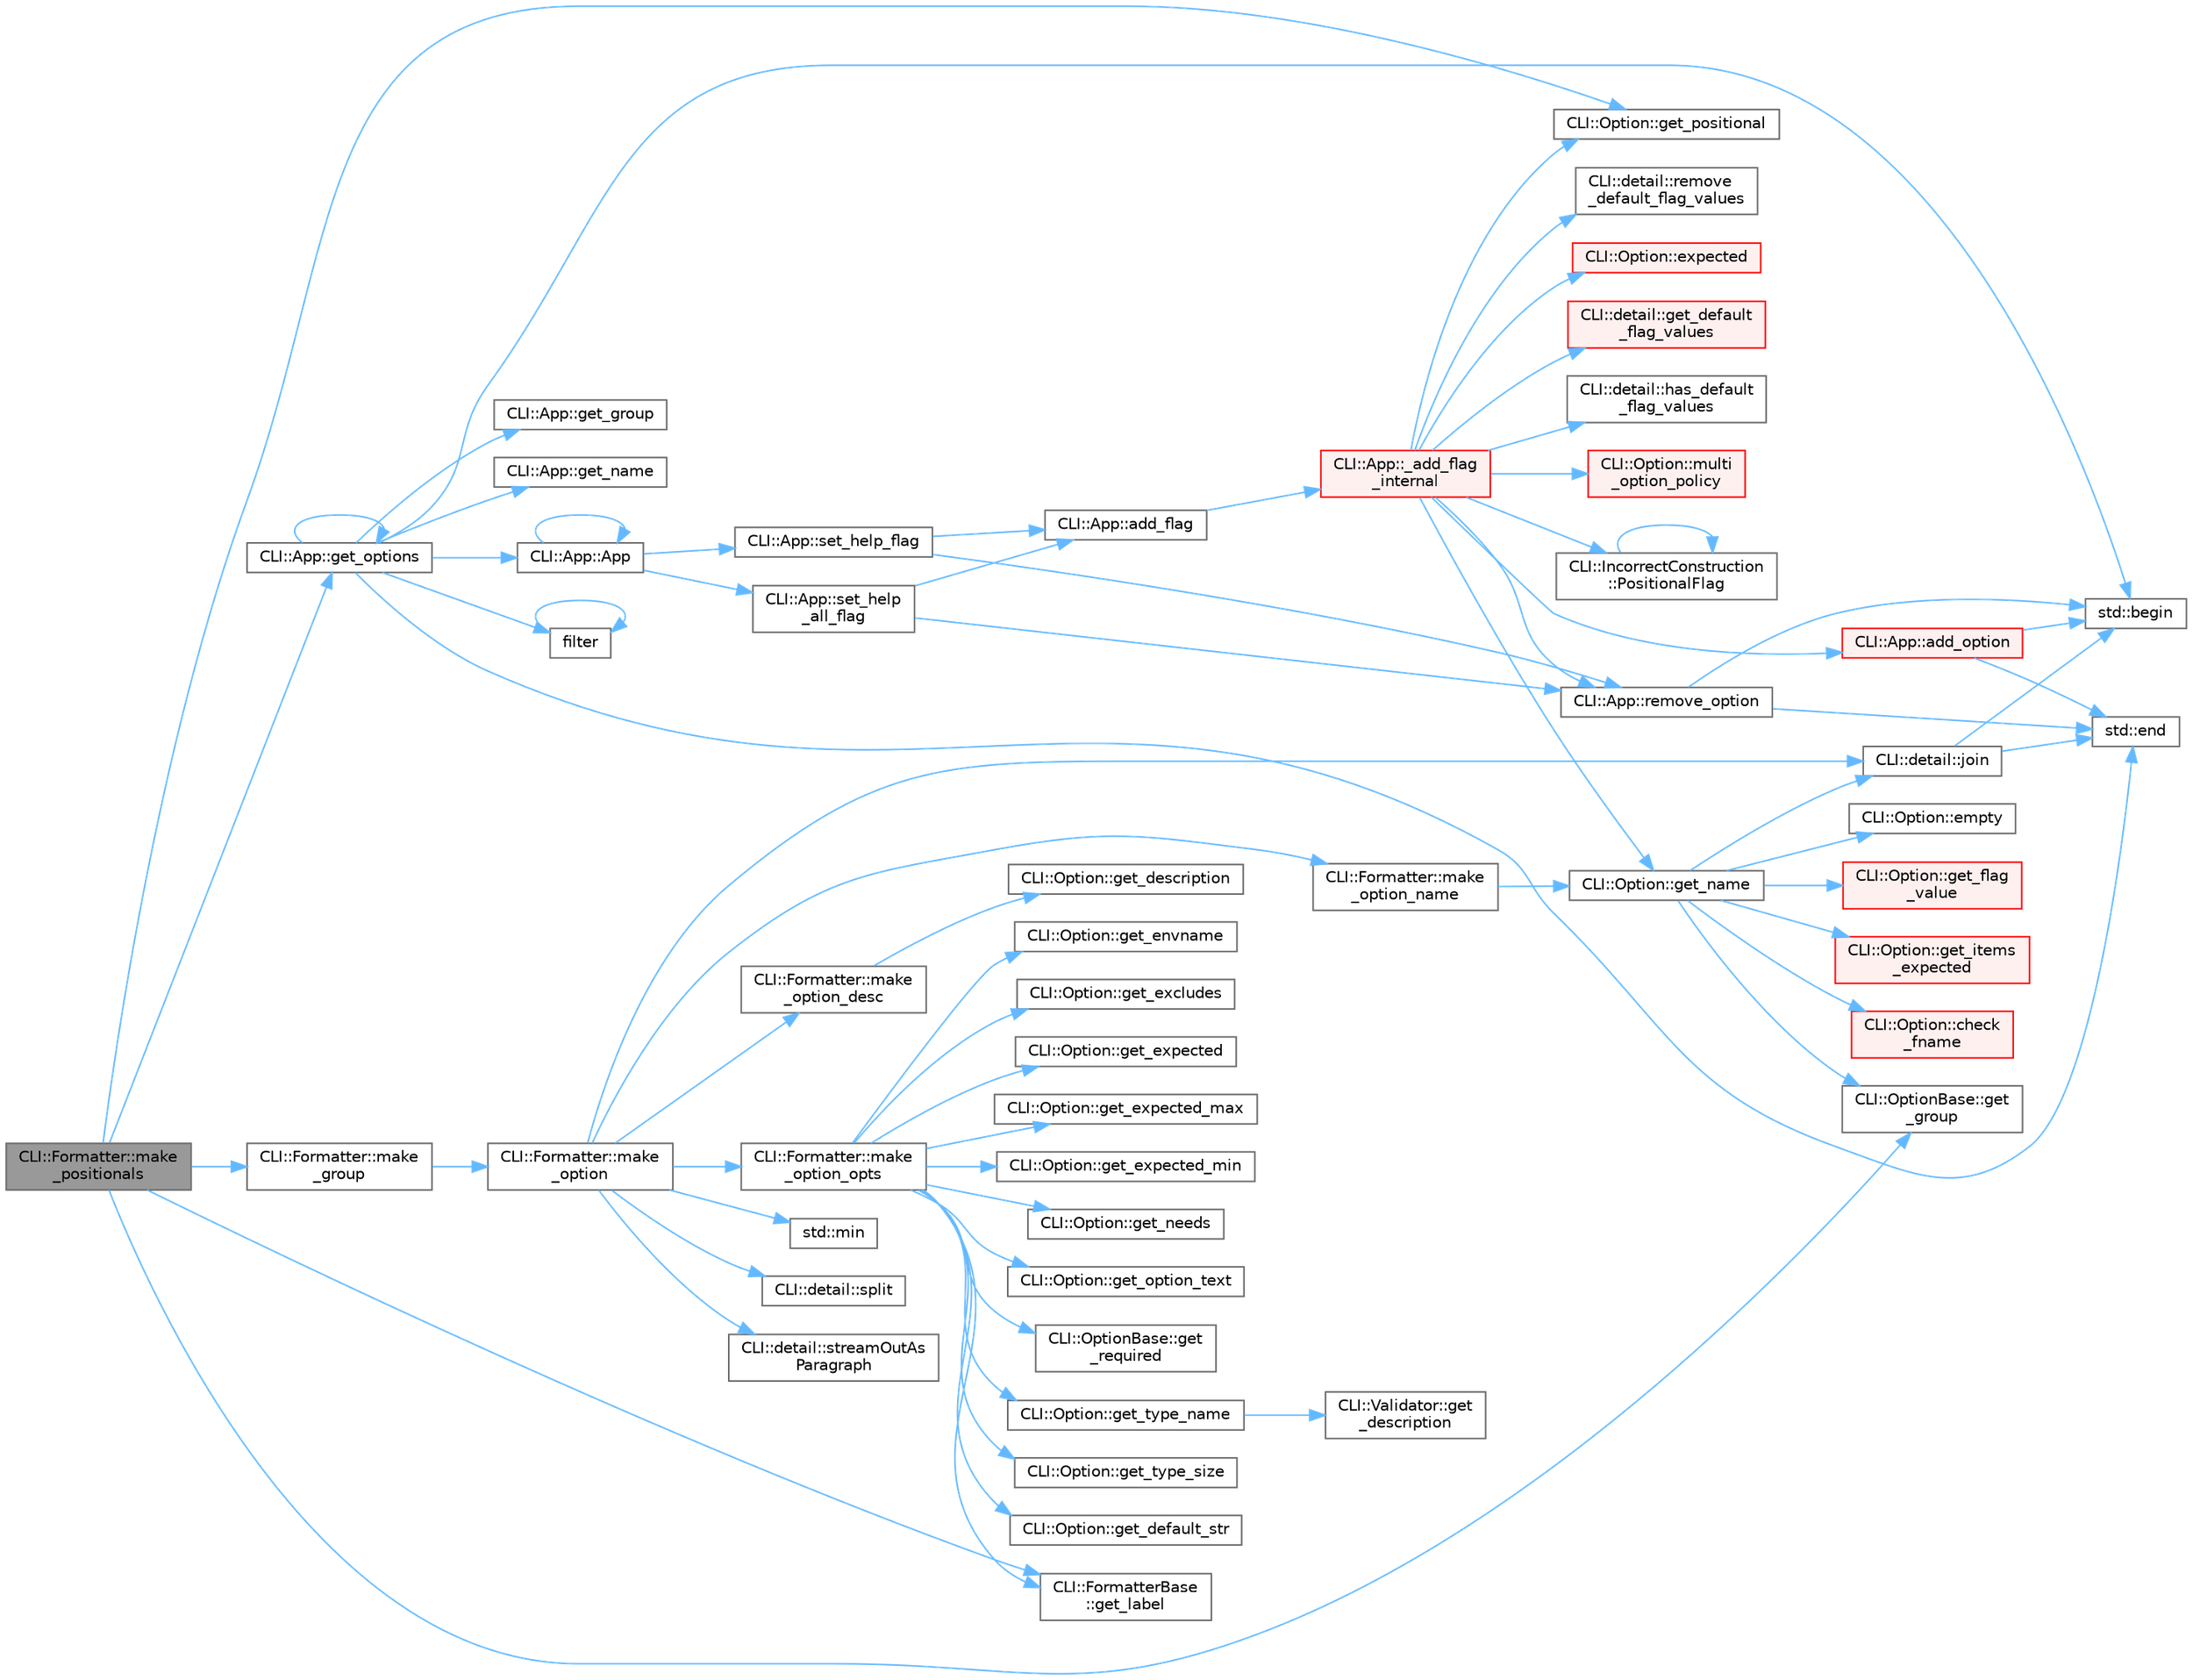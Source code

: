 digraph "CLI::Formatter::make_positionals"
{
 // LATEX_PDF_SIZE
  bgcolor="transparent";
  edge [fontname=Helvetica,fontsize=10,labelfontname=Helvetica,labelfontsize=10];
  node [fontname=Helvetica,fontsize=10,shape=box,height=0.2,width=0.4];
  rankdir="LR";
  Node1 [id="Node000001",label="CLI::Formatter::make\l_positionals",height=0.2,width=0.4,color="gray40", fillcolor="grey60", style="filled", fontcolor="black",tooltip="This prints out just the positionals \"group\""];
  Node1 -> Node2 [id="edge1_Node000001_Node000002",color="steelblue1",style="solid",tooltip=" "];
  Node2 [id="Node000002",label="CLI::OptionBase::get\l_group",height=0.2,width=0.4,color="grey40", fillcolor="white", style="filled",URL="$class_c_l_i_1_1_option_base.html#aeb86193da05c10a12814ce45d2d16e0d",tooltip="Get the group of this option"];
  Node1 -> Node3 [id="edge2_Node000001_Node000003",color="steelblue1",style="solid",tooltip=" "];
  Node3 [id="Node000003",label="CLI::FormatterBase\l::get_label",height=0.2,width=0.4,color="grey40", fillcolor="white", style="filled",URL="$class_c_l_i_1_1_formatter_base.html#a54964b2d7823ac3f396c8c75c4c05fb6",tooltip="Get the current value of a name (REQUIRED, etc.)"];
  Node1 -> Node4 [id="edge3_Node000001_Node000004",color="steelblue1",style="solid",tooltip=" "];
  Node4 [id="Node000004",label="CLI::App::get_options",height=0.2,width=0.4,color="grey40", fillcolor="white", style="filled",URL="$class_c_l_i_1_1_app.html#ad646b54ad750e4218b60603db85341e9",tooltip="Get the list of options (user facing function, so returns raw pointers), has optional filter function"];
  Node4 -> Node5 [id="edge4_Node000004_Node000005",color="steelblue1",style="solid",tooltip=" "];
  Node5 [id="Node000005",label="CLI::App::App",height=0.2,width=0.4,color="grey40", fillcolor="white", style="filled",URL="$class_c_l_i_1_1_app.html#a8f5ebc36dcdff351cce50e3d3b89974f",tooltip="Special private constructor for subcommand"];
  Node5 -> Node5 [id="edge5_Node000005_Node000005",color="steelblue1",style="solid",tooltip=" "];
  Node5 -> Node6 [id="edge6_Node000005_Node000006",color="steelblue1",style="solid",tooltip=" "];
  Node6 [id="Node000006",label="CLI::App::set_help\l_all_flag",height=0.2,width=0.4,color="grey40", fillcolor="white", style="filled",URL="$class_c_l_i_1_1_app.html#af73694f6a3cc42e29e7274b77fdb5720",tooltip="Set a help all flag, replaced the existing one if present"];
  Node6 -> Node7 [id="edge7_Node000006_Node000007",color="steelblue1",style="solid",tooltip=" "];
  Node7 [id="Node000007",label="CLI::App::add_flag",height=0.2,width=0.4,color="grey40", fillcolor="white", style="filled",URL="$class_c_l_i_1_1_app.html#a5fef22317a182fa5db1d7b1af4c89c68",tooltip="Add a flag with no description or variable assignment"];
  Node7 -> Node8 [id="edge8_Node000007_Node000008",color="steelblue1",style="solid",tooltip=" "];
  Node8 [id="Node000008",label="CLI::App::_add_flag\l_internal",height=0.2,width=0.4,color="red", fillcolor="#FFF0F0", style="filled",URL="$class_c_l_i_1_1_app.html#ac09345525410ce482948265f16f72cdf",tooltip="Internal function for adding a flag"];
  Node8 -> Node9 [id="edge9_Node000008_Node000009",color="steelblue1",style="solid",tooltip=" "];
  Node9 [id="Node000009",label="CLI::App::add_option",height=0.2,width=0.4,color="red", fillcolor="#FFF0F0", style="filled",URL="$class_c_l_i_1_1_app.html#adb68306d25a26400399d11efe7211dc4",tooltip=" "];
  Node9 -> Node10 [id="edge10_Node000009_Node000010",color="steelblue1",style="solid",tooltip=" "];
  Node10 [id="Node000010",label="std::begin",height=0.2,width=0.4,color="grey40", fillcolor="white", style="filled",URL="$namespacestd.html#aec76fc52a775d29bc4058c8e1405045a",tooltip=" "];
  Node9 -> Node11 [id="edge11_Node000009_Node000011",color="steelblue1",style="solid",tooltip=" "];
  Node11 [id="Node000011",label="std::end",height=0.2,width=0.4,color="grey40", fillcolor="white", style="filled",URL="$namespacestd.html#a35f71a4c49ddf38bb590177e3a4b2598",tooltip=" "];
  Node8 -> Node71 [id="edge12_Node000008_Node000071",color="steelblue1",style="solid",tooltip=" "];
  Node71 [id="Node000071",label="CLI::Option::expected",height=0.2,width=0.4,color="red", fillcolor="#FFF0F0", style="filled",URL="$class_c_l_i_1_1_option.html#a0b7cf6e62c1800a53ad314772eef6ed1",tooltip="Set the number of expected arguments"];
  Node8 -> Node72 [id="edge13_Node000008_Node000072",color="steelblue1",style="solid",tooltip=" "];
  Node72 [id="Node000072",label="CLI::detail::get_default\l_flag_values",height=0.2,width=0.4,color="red", fillcolor="#FFF0F0", style="filled",URL="$namespace_c_l_i_1_1detail.html#a01343c353c26ada5379fb84cbd3b01c8",tooltip="extract default flag values either {def} or starting with a !"];
  Node8 -> Node73 [id="edge14_Node000008_Node000073",color="steelblue1",style="solid",tooltip=" "];
  Node73 [id="Node000073",label="CLI::Option::get_name",height=0.2,width=0.4,color="grey40", fillcolor="white", style="filled",URL="$class_c_l_i_1_1_option.html#a47e135d5198fd9df5b481091d2538b60",tooltip="Gets a comma separated list of names. Will include / prefer the positional name if positional is true..."];
  Node73 -> Node74 [id="edge15_Node000073_Node000074",color="steelblue1",style="solid",tooltip=" "];
  Node74 [id="Node000074",label="CLI::Option::check\l_fname",height=0.2,width=0.4,color="red", fillcolor="#FFF0F0", style="filled",URL="$class_c_l_i_1_1_option.html#a331870cf4db8893cac3af126aac487a8",tooltip="Requires \"--\" to be removed from string"];
  Node73 -> Node75 [id="edge16_Node000073_Node000075",color="steelblue1",style="solid",tooltip=" "];
  Node75 [id="Node000075",label="CLI::Option::empty",height=0.2,width=0.4,color="grey40", fillcolor="white", style="filled",URL="$class_c_l_i_1_1_option.html#ab9d324306095b7af93bc09812f5b4dec",tooltip="True if the option was not passed"];
  Node73 -> Node76 [id="edge17_Node000073_Node000076",color="steelblue1",style="solid",tooltip=" "];
  Node76 [id="Node000076",label="CLI::Option::get_flag\l_value",height=0.2,width=0.4,color="red", fillcolor="#FFF0F0", style="filled",URL="$class_c_l_i_1_1_option.html#aa006173c1a09b0ed01bff4b305b042ca",tooltip=" "];
  Node73 -> Node2 [id="edge18_Node000073_Node000002",color="steelblue1",style="solid",tooltip=" "];
  Node73 -> Node82 [id="edge19_Node000073_Node000082",color="steelblue1",style="solid",tooltip=" "];
  Node82 [id="Node000082",label="CLI::Option::get_items\l_expected",height=0.2,width=0.4,color="red", fillcolor="#FFF0F0", style="filled",URL="$class_c_l_i_1_1_option.html#aa12c4f65cf2ac9c58ebe050c46603fc0",tooltip="The total min number of expected string values to be used"];
  Node73 -> Node84 [id="edge20_Node000073_Node000084",color="steelblue1",style="solid",tooltip=" "];
  Node84 [id="Node000084",label="CLI::detail::join",height=0.2,width=0.4,color="grey40", fillcolor="white", style="filled",URL="$namespace_c_l_i_1_1detail.html#ab351f13ec104e2cba19ec6baf4a552f6",tooltip="Simple function to join a string"];
  Node84 -> Node10 [id="edge21_Node000084_Node000010",color="steelblue1",style="solid",tooltip=" "];
  Node84 -> Node11 [id="edge22_Node000084_Node000011",color="steelblue1",style="solid",tooltip=" "];
  Node8 -> Node85 [id="edge23_Node000008_Node000085",color="steelblue1",style="solid",tooltip=" "];
  Node85 [id="Node000085",label="CLI::Option::get_positional",height=0.2,width=0.4,color="grey40", fillcolor="white", style="filled",URL="$class_c_l_i_1_1_option.html#a0f23a3a1ed7c5a47585117a4c9f27120",tooltip="True if the argument can be given directly"];
  Node8 -> Node86 [id="edge24_Node000008_Node000086",color="steelblue1",style="solid",tooltip=" "];
  Node86 [id="Node000086",label="CLI::detail::has_default\l_flag_values",height=0.2,width=0.4,color="grey40", fillcolor="white", style="filled",URL="$namespace_c_l_i_1_1detail.html#ae89da9fa11d234a8bf504d6ec85133cc",tooltip="check if the flag definitions has possible false flags"];
  Node8 -> Node87 [id="edge25_Node000008_Node000087",color="steelblue1",style="solid",tooltip=" "];
  Node87 [id="Node000087",label="CLI::Option::multi\l_option_policy",height=0.2,width=0.4,color="red", fillcolor="#FFF0F0", style="filled",URL="$class_c_l_i_1_1_option.html#a849a0cf07784e81b514761722a0d9efc",tooltip="Take the last argument if given multiple times (or another policy)"];
  Node8 -> Node88 [id="edge26_Node000008_Node000088",color="steelblue1",style="solid",tooltip=" "];
  Node88 [id="Node000088",label="CLI::IncorrectConstruction\l::PositionalFlag",height=0.2,width=0.4,color="grey40", fillcolor="white", style="filled",URL="$class_c_l_i_1_1_incorrect_construction.html#a90eef424efd6e5b6cb8874ba2e53ce08",tooltip=" "];
  Node88 -> Node88 [id="edge27_Node000088_Node000088",color="steelblue1",style="solid",tooltip=" "];
  Node8 -> Node89 [id="edge28_Node000008_Node000089",color="steelblue1",style="solid",tooltip=" "];
  Node89 [id="Node000089",label="CLI::detail::remove\l_default_flag_values",height=0.2,width=0.4,color="grey40", fillcolor="white", style="filled",URL="$namespace_c_l_i_1_1detail.html#a35553311017b07811ce81db2f560cb3d",tooltip=" "];
  Node8 -> Node90 [id="edge29_Node000008_Node000090",color="steelblue1",style="solid",tooltip=" "];
  Node90 [id="Node000090",label="CLI::App::remove_option",height=0.2,width=0.4,color="grey40", fillcolor="white", style="filled",URL="$class_c_l_i_1_1_app.html#a8e09991d2a23ae48aff139c8eda5f6c7",tooltip="Removes an option from the App. Takes an option pointer. Returns true if found and removed."];
  Node90 -> Node10 [id="edge30_Node000090_Node000010",color="steelblue1",style="solid",tooltip=" "];
  Node90 -> Node11 [id="edge31_Node000090_Node000011",color="steelblue1",style="solid",tooltip=" "];
  Node6 -> Node90 [id="edge32_Node000006_Node000090",color="steelblue1",style="solid",tooltip=" "];
  Node5 -> Node92 [id="edge33_Node000005_Node000092",color="steelblue1",style="solid",tooltip=" "];
  Node92 [id="Node000092",label="CLI::App::set_help_flag",height=0.2,width=0.4,color="grey40", fillcolor="white", style="filled",URL="$class_c_l_i_1_1_app.html#a0d5c8de603f1911aee549b649c68e083",tooltip="Set a help flag, replace the existing one if present"];
  Node92 -> Node7 [id="edge34_Node000092_Node000007",color="steelblue1",style="solid",tooltip=" "];
  Node92 -> Node90 [id="edge35_Node000092_Node000090",color="steelblue1",style="solid",tooltip=" "];
  Node4 -> Node10 [id="edge36_Node000004_Node000010",color="steelblue1",style="solid",tooltip=" "];
  Node4 -> Node11 [id="edge37_Node000004_Node000011",color="steelblue1",style="solid",tooltip=" "];
  Node4 -> Node93 [id="edge38_Node000004_Node000093",color="steelblue1",style="solid",tooltip=" "];
  Node93 [id="Node000093",label="filter",height=0.2,width=0.4,color="grey40", fillcolor="white", style="filled",URL="$spine-cocos2dx_8cpp.html#ae976ff2ddeccb72b53e8f53775044589",tooltip=" "];
  Node93 -> Node93 [id="edge39_Node000093_Node000093",color="steelblue1",style="solid",tooltip=" "];
  Node4 -> Node94 [id="edge40_Node000004_Node000094",color="steelblue1",style="solid",tooltip=" "];
  Node94 [id="Node000094",label="CLI::App::get_group",height=0.2,width=0.4,color="grey40", fillcolor="white", style="filled",URL="$class_c_l_i_1_1_app.html#ac1058e542c8b26a4246a77118d70aef5",tooltip="Get the group of this subcommand"];
  Node4 -> Node95 [id="edge41_Node000004_Node000095",color="steelblue1",style="solid",tooltip=" "];
  Node95 [id="Node000095",label="CLI::App::get_name",height=0.2,width=0.4,color="grey40", fillcolor="white", style="filled",URL="$class_c_l_i_1_1_app.html#af49a4f4b6c019a65a10b3c1bd830a1f8",tooltip="Get the name of the current app"];
  Node4 -> Node4 [id="edge42_Node000004_Node000004",color="steelblue1",style="solid",tooltip=" "];
  Node1 -> Node85 [id="edge43_Node000001_Node000085",color="steelblue1",style="solid",tooltip=" "];
  Node1 -> Node96 [id="edge44_Node000001_Node000096",color="steelblue1",style="solid",tooltip=" "];
  Node96 [id="Node000096",label="CLI::Formatter::make\l_group",height=0.2,width=0.4,color="grey40", fillcolor="white", style="filled",URL="$class_c_l_i_1_1_formatter.html#a7437125efe9b3516a3313547b31f813e",tooltip=" "];
  Node96 -> Node97 [id="edge45_Node000096_Node000097",color="steelblue1",style="solid",tooltip=" "];
  Node97 [id="Node000097",label="CLI::Formatter::make\l_option",height=0.2,width=0.4,color="grey40", fillcolor="white", style="filled",URL="$class_c_l_i_1_1_formatter.html#a7d6158cbbc596fd87cecb0601196b054",tooltip="This prints out an option help line, either positional or optional form"];
  Node97 -> Node84 [id="edge46_Node000097_Node000084",color="steelblue1",style="solid",tooltip=" "];
  Node97 -> Node98 [id="edge47_Node000097_Node000098",color="steelblue1",style="solid",tooltip=" "];
  Node98 [id="Node000098",label="CLI::Formatter::make\l_option_desc",height=0.2,width=0.4,color="grey40", fillcolor="white", style="filled",URL="$class_c_l_i_1_1_formatter.html#acb3da9c5d8c3637b915987abd1599734",tooltip="This is the description. Default: Right column, on new line if left column too large"];
  Node98 -> Node99 [id="edge48_Node000098_Node000099",color="steelblue1",style="solid",tooltip=" "];
  Node99 [id="Node000099",label="CLI::Option::get_description",height=0.2,width=0.4,color="grey40", fillcolor="white", style="filled",URL="$class_c_l_i_1_1_option.html#aada76bb0c7227e3b6b13e3586c5b6264",tooltip="Get the description"];
  Node97 -> Node100 [id="edge49_Node000097_Node000100",color="steelblue1",style="solid",tooltip=" "];
  Node100 [id="Node000100",label="CLI::Formatter::make\l_option_name",height=0.2,width=0.4,color="grey40", fillcolor="white", style="filled",URL="$class_c_l_i_1_1_formatter.html#a1f9291269b6daf74361222e1149c1afb",tooltip="This is the name part of an option, Default: left column"];
  Node100 -> Node73 [id="edge50_Node000100_Node000073",color="steelblue1",style="solid",tooltip=" "];
  Node97 -> Node101 [id="edge51_Node000097_Node000101",color="steelblue1",style="solid",tooltip=" "];
  Node101 [id="Node000101",label="CLI::Formatter::make\l_option_opts",height=0.2,width=0.4,color="grey40", fillcolor="white", style="filled",URL="$class_c_l_i_1_1_formatter.html#aea58f88b1c39121b81540c0685439a93",tooltip="This is the options part of the name, Default: combined into left column"];
  Node101 -> Node102 [id="edge52_Node000101_Node000102",color="steelblue1",style="solid",tooltip=" "];
  Node102 [id="Node000102",label="CLI::Option::get_default_str",height=0.2,width=0.4,color="grey40", fillcolor="white", style="filled",URL="$class_c_l_i_1_1_option.html#a60c5498e164ce433929c6e62e71f0e58",tooltip="The default value (for help printing)"];
  Node101 -> Node103 [id="edge53_Node000101_Node000103",color="steelblue1",style="solid",tooltip=" "];
  Node103 [id="Node000103",label="CLI::Option::get_envname",height=0.2,width=0.4,color="grey40", fillcolor="white", style="filled",URL="$class_c_l_i_1_1_option.html#a1ba76f997de3a9676c59737497b930a7",tooltip="The environment variable associated to this value"];
  Node101 -> Node104 [id="edge54_Node000101_Node000104",color="steelblue1",style="solid",tooltip=" "];
  Node104 [id="Node000104",label="CLI::Option::get_excludes",height=0.2,width=0.4,color="grey40", fillcolor="white", style="filled",URL="$class_c_l_i_1_1_option.html#a99a400047a690f7129c4e71fb56b4b08",tooltip="The set of options excluded"];
  Node101 -> Node105 [id="edge55_Node000101_Node000105",color="steelblue1",style="solid",tooltip=" "];
  Node105 [id="Node000105",label="CLI::Option::get_expected",height=0.2,width=0.4,color="grey40", fillcolor="white", style="filled",URL="$class_c_l_i_1_1_option.html#ab733159b8285bc0bb9832dc36524922c",tooltip="The number of times the option expects to be included"];
  Node101 -> Node106 [id="edge56_Node000101_Node000106",color="steelblue1",style="solid",tooltip=" "];
  Node106 [id="Node000106",label="CLI::Option::get_expected_max",height=0.2,width=0.4,color="grey40", fillcolor="white", style="filled",URL="$class_c_l_i_1_1_option.html#abc2f07af59e6a602ea6295486360f349",tooltip="The max number of times the option expects to be included"];
  Node101 -> Node107 [id="edge57_Node000101_Node000107",color="steelblue1",style="solid",tooltip=" "];
  Node107 [id="Node000107",label="CLI::Option::get_expected_min",height=0.2,width=0.4,color="grey40", fillcolor="white", style="filled",URL="$class_c_l_i_1_1_option.html#aba45c2317a24bbecd46778a0ed8a1951",tooltip="The number of times the option expects to be included"];
  Node101 -> Node3 [id="edge58_Node000101_Node000003",color="steelblue1",style="solid",tooltip=" "];
  Node101 -> Node108 [id="edge59_Node000101_Node000108",color="steelblue1",style="solid",tooltip=" "];
  Node108 [id="Node000108",label="CLI::Option::get_needs",height=0.2,width=0.4,color="grey40", fillcolor="white", style="filled",URL="$class_c_l_i_1_1_option.html#aa319dc3a13fa9e2a1ac09653f60e0471",tooltip="The set of options needed"];
  Node101 -> Node109 [id="edge60_Node000101_Node000109",color="steelblue1",style="solid",tooltip=" "];
  Node109 [id="Node000109",label="CLI::Option::get_option_text",height=0.2,width=0.4,color="grey40", fillcolor="white", style="filled",URL="$class_c_l_i_1_1_option.html#a0d3abd0d07feca3d080e8ef9a2284306",tooltip=" "];
  Node101 -> Node110 [id="edge61_Node000101_Node000110",color="steelblue1",style="solid",tooltip=" "];
  Node110 [id="Node000110",label="CLI::OptionBase::get\l_required",height=0.2,width=0.4,color="grey40", fillcolor="white", style="filled",URL="$class_c_l_i_1_1_option_base.html#a4a2814630a3bb90e590787ce42d328c0",tooltip="True if this is a required option"];
  Node101 -> Node111 [id="edge62_Node000101_Node000111",color="steelblue1",style="solid",tooltip=" "];
  Node111 [id="Node000111",label="CLI::Option::get_type_name",height=0.2,width=0.4,color="grey40", fillcolor="white", style="filled",URL="$class_c_l_i_1_1_option.html#a32e483c3e2246ae03b9c9fe8535ced11",tooltip="Get the full typename for this option"];
  Node111 -> Node112 [id="edge63_Node000111_Node000112",color="steelblue1",style="solid",tooltip=" "];
  Node112 [id="Node000112",label="CLI::Validator::get\l_description",height=0.2,width=0.4,color="grey40", fillcolor="white", style="filled",URL="$class_c_l_i_1_1_validator.html#aafca1f37669930a6233da74033078851",tooltip="Generate type description information for the Validator"];
  Node101 -> Node113 [id="edge64_Node000101_Node000113",color="steelblue1",style="solid",tooltip=" "];
  Node113 [id="Node000113",label="CLI::Option::get_type_size",height=0.2,width=0.4,color="grey40", fillcolor="white", style="filled",URL="$class_c_l_i_1_1_option.html#aca087786d31c9e85a21bb82b90ac3cc4",tooltip="The number of arguments the option expects"];
  Node97 -> Node114 [id="edge65_Node000097_Node000114",color="steelblue1",style="solid",tooltip=" "];
  Node114 [id="Node000114",label="std::min",height=0.2,width=0.4,color="grey40", fillcolor="white", style="filled",URL="$namespacestd.html#ac7b9885417769949d76890454b6d072e",tooltip=" "];
  Node97 -> Node115 [id="edge66_Node000097_Node000115",color="steelblue1",style="solid",tooltip=" "];
  Node115 [id="Node000115",label="CLI::detail::split",height=0.2,width=0.4,color="grey40", fillcolor="white", style="filled",URL="$namespace_c_l_i_1_1detail.html#a51c7de56768f2801b0cf95f247b01f06",tooltip="Split a string by a delim"];
  Node97 -> Node116 [id="edge67_Node000097_Node000116",color="steelblue1",style="solid",tooltip=" "];
  Node116 [id="Node000116",label="CLI::detail::streamOutAs\lParagraph",height=0.2,width=0.4,color="grey40", fillcolor="white", style="filled",URL="$namespace_c_l_i_1_1detail.html#aba8acb69d3f42ae2270f4fba2d5deb44",tooltip=" "];
}
